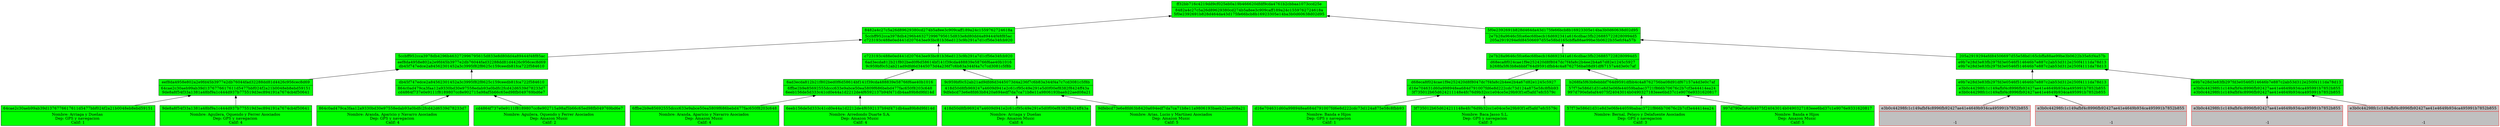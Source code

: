 digraph G{
node[shape="record", style="filled"];
node0xc000355360[label="{ff32bb716c4219dd9cf025eb0a19b466620dfdf9cda4761b2cbbaa1073ccd25e | 8482a4c27c5a26d89629380cd274b5a8ee3c909caff189a24c1559762724618a\n5f0e2392691b828d464da43d175fe66bcb8b16923305e14ba3b0d60638d02d95}", fillcolor="green"];
node0xc0003552c0[label="{8482a4c27c5a26d89629380cd274b5a8ee3c909caff189a24c1559762724618a | 5ccbff952cca3978db4296b463272996795615d833e8d80dd4a89444f48f85ac\nc723193c488e0ed441d207643ee93bc81b36ed123c9b291a7d1cf56e34fcb920}", fillcolor="green"];
node0xc000355360->node0xc0003552c0 [dir=back]
node0xc000355180[label="{5ccbff952cca3978db4296b463272996795615d833e8d80dd4a89444f48f85ac | eef8da4958e802a2e9fd45b3977e2db76044fad32288dd81d4426c956cec8d69\ndb45f747edce2a84562301452a3c3995f82f8625c159ceedb81fca722f584610}", fillcolor="green"];
node0xc0003552c0->node0xc000355180 [dir=back]
node0xc000354f00[label="{eef8da4958e802a2e9fd45b3977e2db76044fad32288dd81d4426c956cec8d69 | 64cae2c30aeb99ab39d1376776617611d5477bbf024f2a21b0048eb8ebd59151\n9de8a8f54f33a1381a48bf9a1c444d937b775519d3ec894191a7674cb4f50641}", fillcolor="green"];
node0xc000355180->node0xc000354f00 [dir=back]
node0xc000056870[label="{64cae2c30aeb99ab39d1376776617611d5477bbf024f2a21b0048eb8ebd59151 |Nombre: Arriaga y Dueñas \nDep: GPS y navegacion \nCalif: 1}", fillcolor="green"];
node0xc000354f00->node0xc000056870 [dir=back]
node0xc000056960[label="{9de8a8f54f33a1381a48bf9a1c444d937b775519d3ec894191a7674cb4f50641 |Nombre: Aguilera, Oquendo y Ferrer Asociados \nDep: GPS y navegacion \nCalif: 4}", fillcolor="green"];
node0xc000354f00->node0xc000056960 [dir=back]
node0xc000354f50[label="{db45f747edce2a84562301452a3c3995f82f8625c159ceedb81fca722f584610 | 864c0ad479ca3faa12a9330bd30e97558edab93a0bdfc2fcd42d6539d78233d7\ncd4864f737e0e9111f8189807cc8e902715a98af5b66c65ed98fb049769bd6e7}", fillcolor="green"];
node0xc000355180->node0xc000354f50 [dir=back]
node0xc000056a00[label="{864c0ad479ca3faa12a9330bd30e97558edab93a0bdfc2fcd42d6539d78233d7 |Nombre: Aranda, Aparicio y Navarro Asociados \nDep: GPS y navegacion \nCalif: 4}", fillcolor="green"];
node0xc000354f50->node0xc000056a00 [dir=back]
node0xc000056b90[label="{cd4864f737e0e9111f8189807cc8e902715a98af5b66c65ed98fb049769bd6e7 |Nombre: Aguilera, Oquendo y Ferrer Asociados \nDep: Amazon Music \nCalif: 2}", fillcolor="green"];
node0xc000354f50->node0xc000056b90 [dir=back]
node0xc0003551d0[label="{c723193c488e0ed441d207643ee93bc81b36ed123c9b291a7d1cf56e34fcb920 | 6ad3ecda812b21f802bed0f6d58614bf141f39cda488839e58766f6ae40b1016\n9c959bf0c52ab21ad9dfd6d3445073d4a236f7c6b83a344f4a7c7cd3081c5f8b}", fillcolor="green"];
node0xc0003552c0->node0xc0003551d0 [dir=back]
node0xc000354fa0[label="{6ad3ecda812b21f802bed0f6d58614bf141f39cda488839e58766f6ae40b1016 | 6ffbe2b9e85692555dccc633e9abce50ea5809f686bebd477fac650f8203c648\n6eeb156de5d333c41cd0e44a1d2212de4f6592137b94f471db4aa89b8d9fd14d}", fillcolor="green"];
node0xc0003551d0->node0xc000354fa0 [dir=back]
node0xc000056cd0[label="{6ffbe2b9e85692555dccc633e9abce50ea5809f686bebd477fac650f8203c648 |Nombre: Aranda, Aparicio y Navarro Asociados \nDep: Amazon Music \nCalif: 4}", fillcolor="green"];
node0xc000354fa0->node0xc000056cd0 [dir=back]
node0xc000057040[label="{6eeb156de5d333c41cd0e44a1d2212de4f6592137b94f471db4aa89b8d9fd14d |Nombre: Arredondo Duarte S.A. \nDep: Amazon Music \nCalif: 4}", fillcolor="green"];
node0xc000354fa0->node0xc000057040 [dir=back]
node0xc000354ff0[label="{9c959bf0c52ab21ad9dfd6d3445073d4a236f7c6b83a344f4a7c7cd3081c5f8b | 418d50d8fb969247a4609d941e2c61cf95c49e291e5d0f00ef8382f8424ff43a\n9dfebcd73e6e8fd63b8420a694edf7da7ca71b8e11a9806193baeb22aed08a21}", fillcolor="green"];
node0xc0003551d0->node0xc000354ff0 [dir=back]
node0xc000057360[label="{418d50d8fb969247a4609d941e2c61cf95c49e291e5d0f00ef8382f8424ff43a |Nombre: Arriaga y Dueñas \nDep: Amazon Music \nCalif: 4}", fillcolor="green"];
node0xc000354ff0->node0xc000057360 [dir=back]
node0xc000057630[label="{9dfebcd73e6e8fd63b8420a694edf7da7ca71b8e11a9806193baeb22aed08a21 |Nombre: Arias, Lucio y Martínez Asociados \nDep: Amazon Music \nCalif: 5}", fillcolor="green"];
node0xc000354ff0->node0xc000057630 [dir=back]
node0xc000355310[label="{5f0e2392691b828d464da43d175fe66bcb8b16923305e14ba3b0d60638d02d95 | 2e7b28a9646c5fce6ec68becb16d692341a616cdbac3fb2268857228280994d5\n205a2919294efd84506697d55e58bd165cbffa88ae99be3b0622b35efcf4a57b}", fillcolor="green"];
node0xc000355360->node0xc000355310 [dir=back]
node0xc000355220[label="{2e7b28a9646c5fce6ec68becb16d692341a616cdbac3fb2268857228280994d5 | d68eca8f024cae1f9e252420d8f8047dc7f4fa8c2b4ee2b4a67d82e1245c5927\nb268fa5f63b8ebbbf764d9591dfbb4c4a8762756ba08d91df67157a4d3e0c7af}", fillcolor="green"];
node0xc000355310->node0xc000355220 [dir=back]
node0xc000355040[label="{d68eca8f024cae1f9e252420d8f8047dc7f4fa8c2b4ee2b4a67d82e1245c5927 | d16e704631d60a998948ea684d791007fd6e8d222cdc73d124a875e58c8fbb93\n3f735012b65d624211148e4fc76d9b32cc1e04ce5e29b93f1ef5afd7efc5579c}", fillcolor="green"];
node0xc000355220->node0xc000355040 [dir=back]
node0xc0000578b0[label="{d16e704631d60a998948ea684d791007fd6e8d222cdc73d124a875e58c8fbb93 |Nombre: Banda e Hijos \nDep: GPS y navegacion \nCalif: 1}", fillcolor="green"];
node0xc000355040->node0xc0000578b0 [dir=back]
node0xc000354000[label="{3f735012b65d624211148e4fc76d9b32cc1e04ce5e29b93f1ef5afd7efc5579c |Nombre: Baca Jasso S.L. \nDep: GPS y navegacion \nCalif: 3}", fillcolor="green"];
node0xc000355040->node0xc000354000 [dir=back]
node0xc000355090[label="{b268fa5f63b8ebbbf764d9591dfbb4c4a8762756ba08d91df67157a4d3e0c7af | 57f73e586d1d31e8d3e06fe44059babac3721f866b70676c2b7cf3e44414ea24\n997d790efa6af44075f24043014b0490327183eee6bd37c1e9076e9331620817}", fillcolor="green"];
node0xc000355220->node0xc000355090 [dir=back]
node0xc0003546e0[label="{57f73e586d1d31e8d3e06fe44059babac3721f866b70676c2b7cf3e44414ea24 |Nombre: Bernal, Pelayo y Delafuente Asociados \nDep: GPS y navegacion \nCalif: 3}", fillcolor="green"];
node0xc000355090->node0xc0003546e0 [dir=back]
node0xc000354d70[label="{997d790efa6af44075f24043014b0490327183eee6bd37c1e9076e9331620817 |Nombre: Banda e Hijos \nDep: Amazon Music \nCalif: 5}", fillcolor="green"];
node0xc000355090->node0xc000354d70 [dir=back]
node0xc000355270[label="{205a2919294efd84506697d55e58bd165cbffa88ae99be3b0622b35efcf4a57b | e9b7e28d3e83fb297fd3e0546f514646b7e887c2ab53d312e250f4111da78d13\ne9b7e28d3e83fb297fd3e0546f514646b7e887c2ab53d312e250f4111da78d13}", fillcolor="green"];
node0xc000355310->node0xc000355270 [dir=back]
node0xc0003550e0[label="{e9b7e28d3e83fb297fd3e0546f514646b7e887c2ab53d312e250f4111da78d13 | e3b0c44298fc1c149afbf4c8996fb92427ae41e4649b934ca495991b7852b855\ne3b0c44298fc1c149afbf4c8996fb92427ae41e4649b934ca495991b7852b855}", fillcolor="green"];
node0xc000355270->node0xc0003550e0 [dir=back]
node0xc000354dc0[label="{e3b0c44298fc1c149afbf4c8996fb92427ae41e4649b934ca495991b7852b855 | \n  \n -1}", fillcolor="gray" ,color="red"];
node0xc0003550e0->node0xc000354dc0 [dir=back]
node0xc000354e10[label="{e3b0c44298fc1c149afbf4c8996fb92427ae41e4649b934ca495991b7852b855 | \n  \n -1}", fillcolor="gray" ,color="red"];
node0xc0003550e0->node0xc000354e10 [dir=back]
node0xc000355130[label="{e9b7e28d3e83fb297fd3e0546f514646b7e887c2ab53d312e250f4111da78d13 | e3b0c44298fc1c149afbf4c8996fb92427ae41e4649b934ca495991b7852b855\ne3b0c44298fc1c149afbf4c8996fb92427ae41e4649b934ca495991b7852b855}", fillcolor="green"];
node0xc000355270->node0xc000355130 [dir=back]
node0xc000354e60[label="{e3b0c44298fc1c149afbf4c8996fb92427ae41e4649b934ca495991b7852b855 | \n  \n -1}", fillcolor="gray" ,color="red"];
node0xc000355130->node0xc000354e60 [dir=back]
node0xc000354eb0[label="{e3b0c44298fc1c149afbf4c8996fb92427ae41e4649b934ca495991b7852b855 | \n  \n -1}", fillcolor="gray" ,color="red"];
node0xc000355130->node0xc000354eb0 [dir=back]
}
